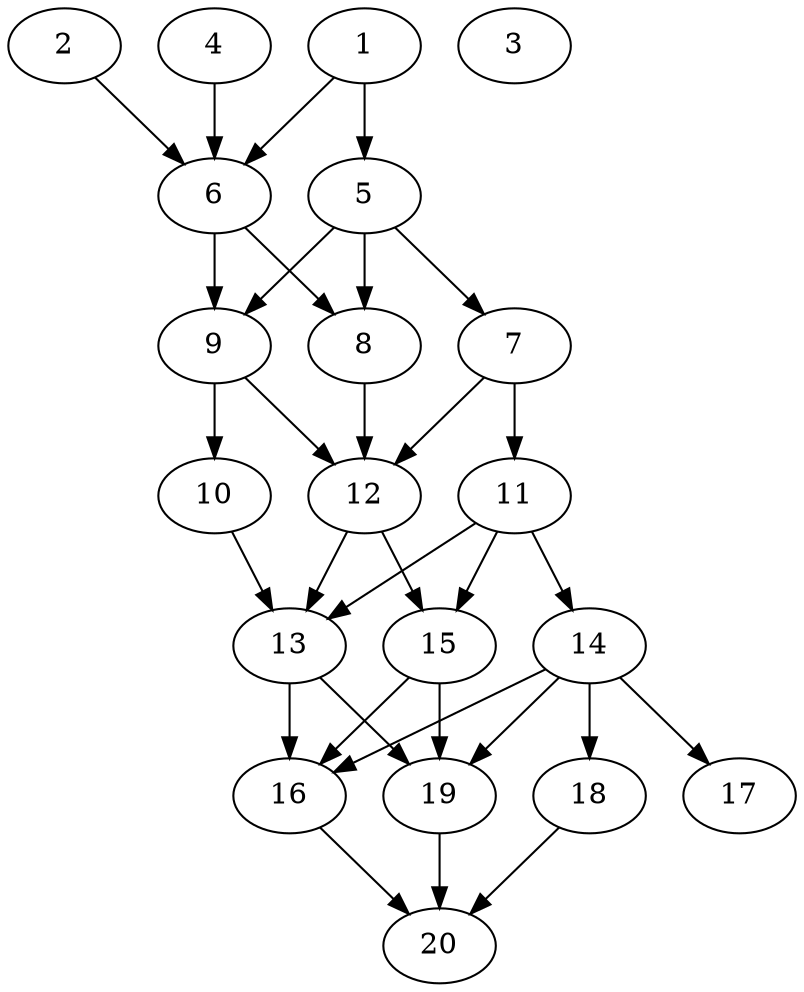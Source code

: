 // DAG automatically generated by daggen at Thu Oct  3 13:58:42 2019
// ./daggen --dot -n 20 --ccr 0.4 --fat 0.5 --regular 0.7 --density 0.9 --mindata 5242880 --maxdata 52428800 
digraph G {
  1 [size="50624000", alpha="0.11", expect_size="20249600"] 
  1 -> 5 [size ="20249600"]
  1 -> 6 [size ="20249600"]
  2 [size="36380160", alpha="0.18", expect_size="14552064"] 
  2 -> 6 [size ="14552064"]
  3 [size="105336320", alpha="0.20", expect_size="42134528"] 
  4 [size="59248640", alpha="0.04", expect_size="23699456"] 
  4 -> 6 [size ="23699456"]
  5 [size="107668480", alpha="0.18", expect_size="43067392"] 
  5 -> 7 [size ="43067392"]
  5 -> 8 [size ="43067392"]
  5 -> 9 [size ="43067392"]
  6 [size="105920000", alpha="0.05", expect_size="42368000"] 
  6 -> 8 [size ="42368000"]
  6 -> 9 [size ="42368000"]
  7 [size="104128000", alpha="0.18", expect_size="41651200"] 
  7 -> 11 [size ="41651200"]
  7 -> 12 [size ="41651200"]
  8 [size="122483200", alpha="0.16", expect_size="48993280"] 
  8 -> 12 [size ="48993280"]
  9 [size="109483520", alpha="0.05", expect_size="43793408"] 
  9 -> 10 [size ="43793408"]
  9 -> 12 [size ="43793408"]
  10 [size="49169920", alpha="0.15", expect_size="19667968"] 
  10 -> 13 [size ="19667968"]
  11 [size="107904000", alpha="0.15", expect_size="43161600"] 
  11 -> 13 [size ="43161600"]
  11 -> 14 [size ="43161600"]
  11 -> 15 [size ="43161600"]
  12 [size="54556160", alpha="0.09", expect_size="21822464"] 
  12 -> 13 [size ="21822464"]
  12 -> 15 [size ="21822464"]
  13 [size="43473920", alpha="0.06", expect_size="17389568"] 
  13 -> 16 [size ="17389568"]
  13 -> 19 [size ="17389568"]
  14 [size="42037760", alpha="0.15", expect_size="16815104"] 
  14 -> 16 [size ="16815104"]
  14 -> 17 [size ="16815104"]
  14 -> 18 [size ="16815104"]
  14 -> 19 [size ="16815104"]
  15 [size="65689600", alpha="0.19", expect_size="26275840"] 
  15 -> 16 [size ="26275840"]
  15 -> 19 [size ="26275840"]
  16 [size="53893120", alpha="0.09", expect_size="21557248"] 
  16 -> 20 [size ="21557248"]
  17 [size="80944640", alpha="0.15", expect_size="32377856"] 
  18 [size="71948800", alpha="0.14", expect_size="28779520"] 
  18 -> 20 [size ="28779520"]
  19 [size="47303680", alpha="0.15", expect_size="18921472"] 
  19 -> 20 [size ="18921472"]
  20 [size="75284480", alpha="0.02", expect_size="30113792"] 
}
